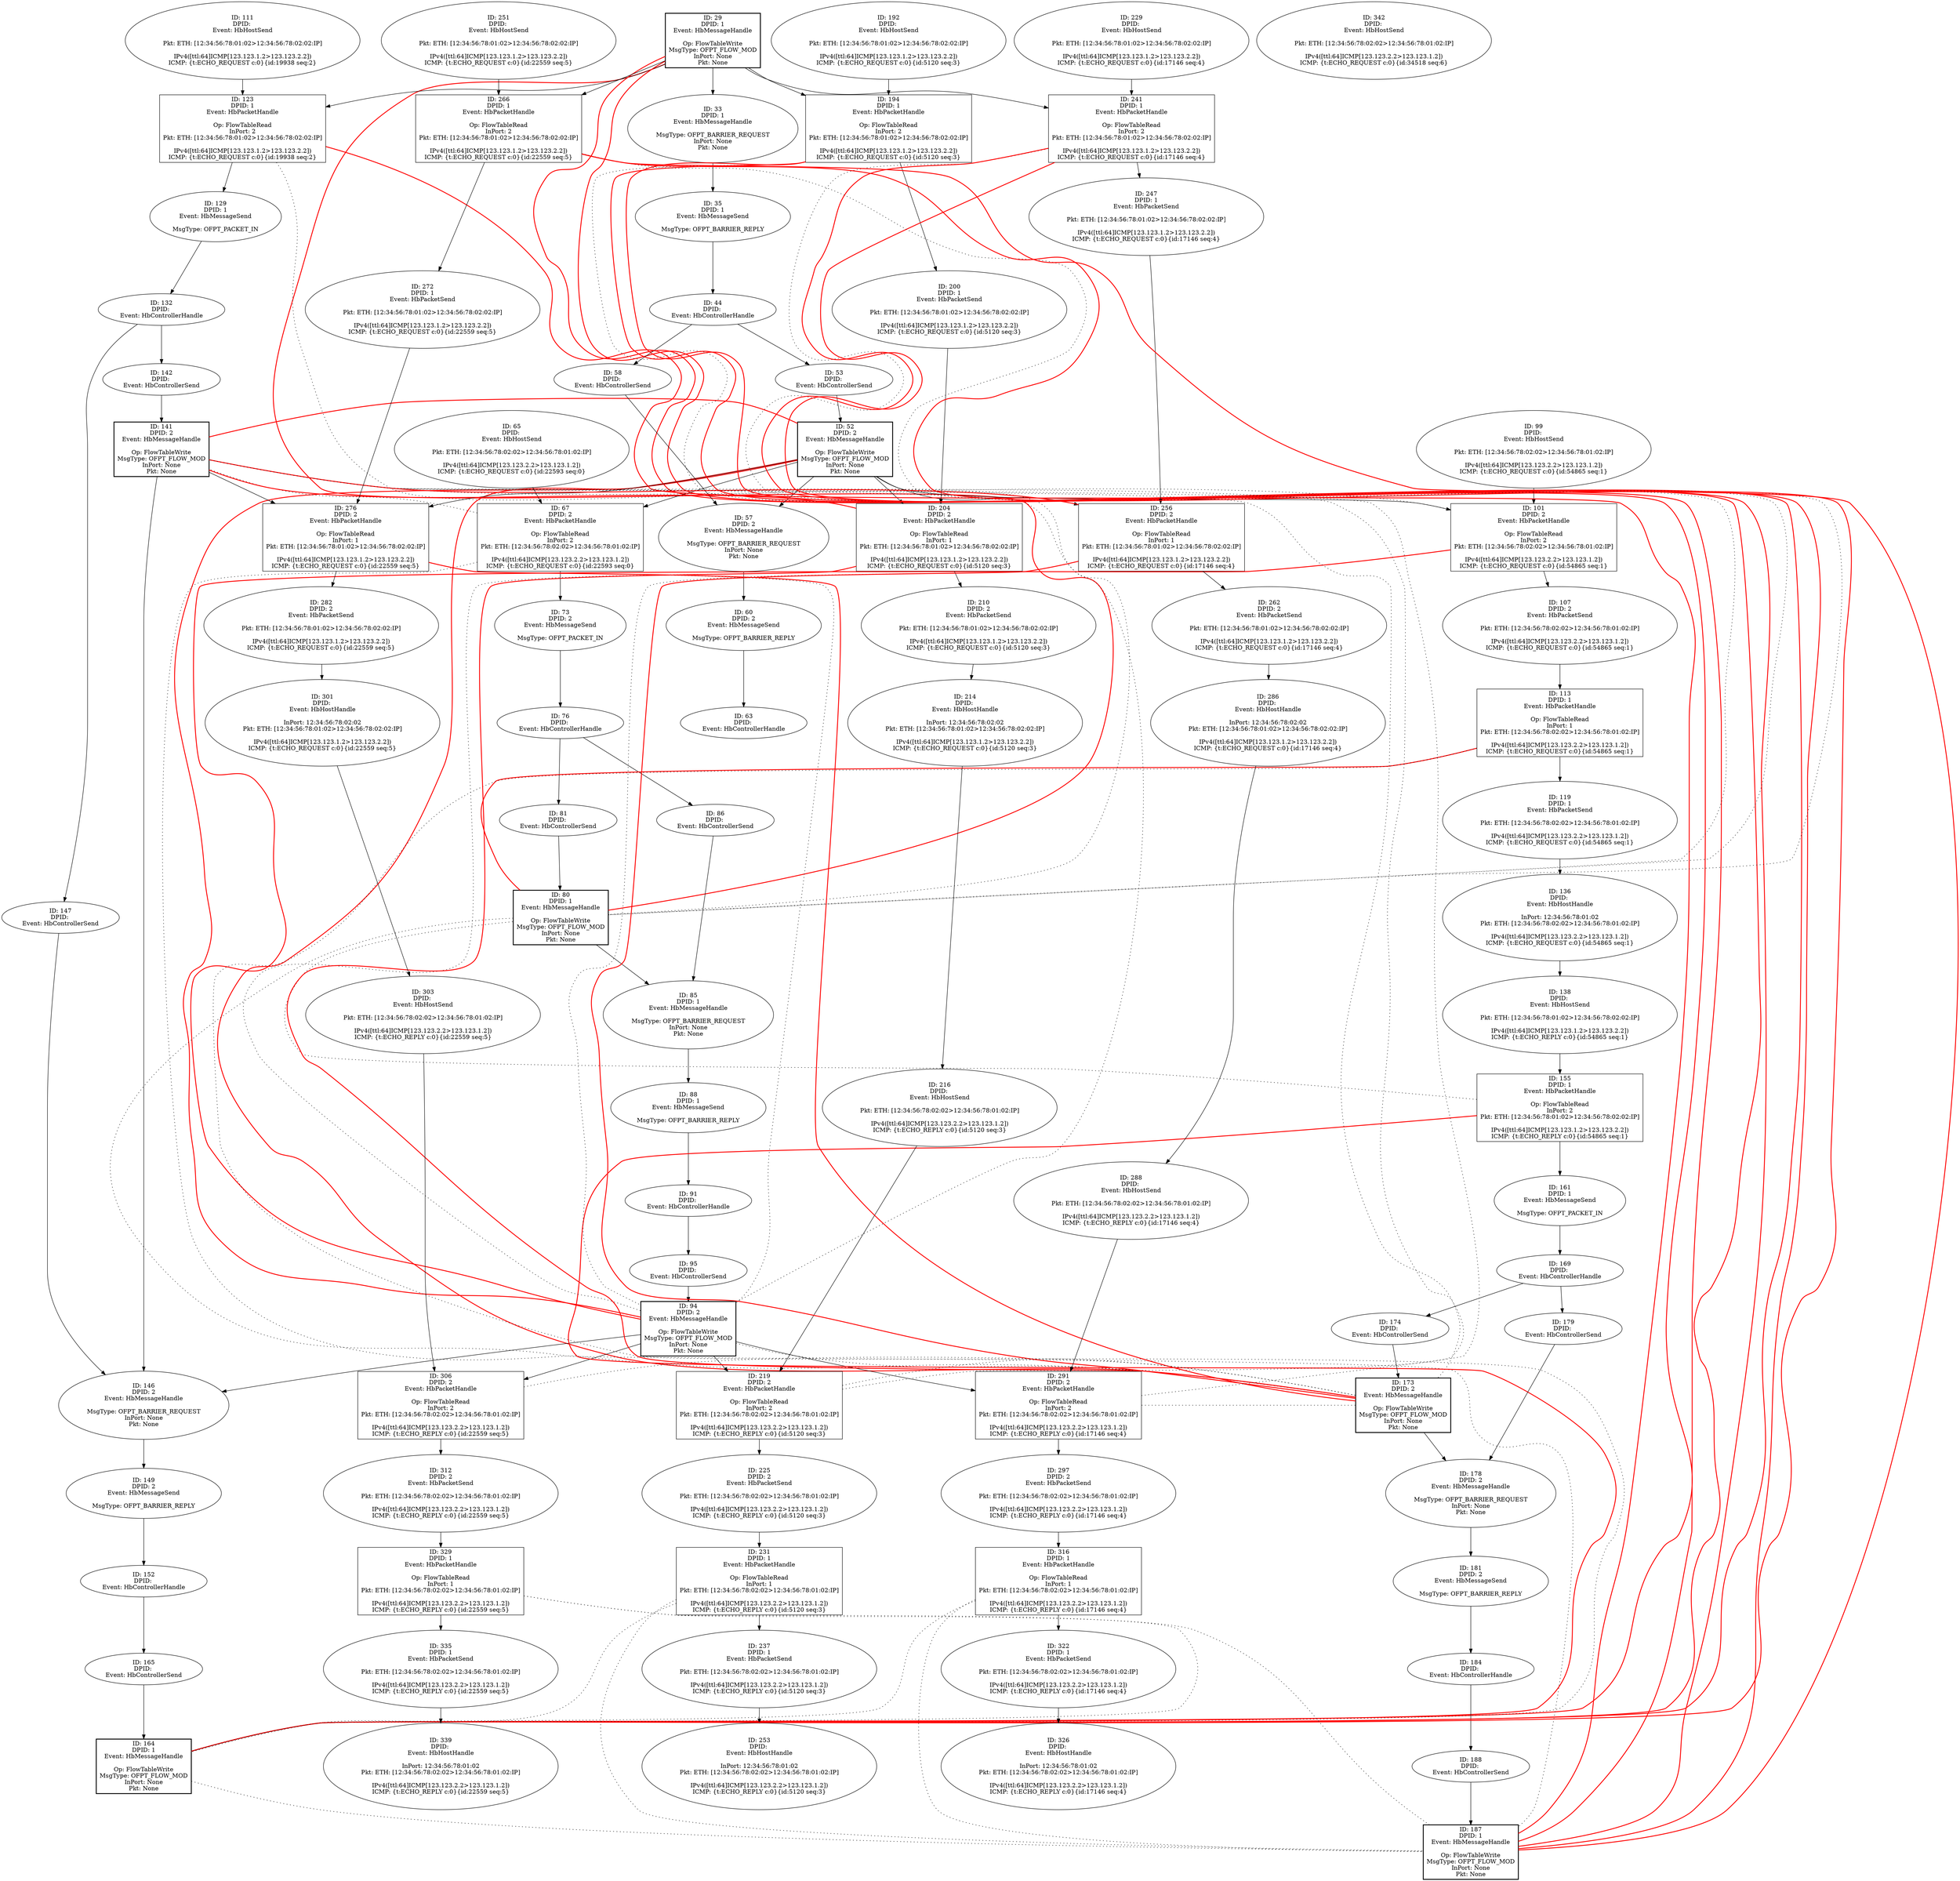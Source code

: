 digraph G {
29 [label="ID: 29\nDPID: 1\nEvent: HbMessageHandle\n
Op: FlowTableWrite
MsgType: OFPT_FLOW_MOD
InPort: None
Pkt: None"] [shape=box style="bold"];
33 [label="ID: 33\nDPID: 1\nEvent: HbMessageHandle\n
MsgType: OFPT_BARRIER_REQUEST
InPort: None
Pkt: None"] ;
35 [label="ID: 35\nDPID: 1\nEvent: HbMessageSend\n
MsgType: OFPT_BARRIER_REPLY"] ;
44 [label="ID: 44\nDPID: \nEvent: HbControllerHandle\n"] ;
52 [label="ID: 52\nDPID: 2\nEvent: HbMessageHandle\n
Op: FlowTableWrite
MsgType: OFPT_FLOW_MOD
InPort: None
Pkt: None"] [shape=box style="bold"];
53 [label="ID: 53\nDPID: \nEvent: HbControllerSend\n"] ;
57 [label="ID: 57\nDPID: 2\nEvent: HbMessageHandle\n
MsgType: OFPT_BARRIER_REQUEST
InPort: None
Pkt: None"] ;
58 [label="ID: 58\nDPID: \nEvent: HbControllerSend\n"] ;
60 [label="ID: 60\nDPID: 2\nEvent: HbMessageSend\n
MsgType: OFPT_BARRIER_REPLY"] ;
63 [label="ID: 63\nDPID: \nEvent: HbControllerHandle\n"] ;
65 [label="ID: 65\nDPID: \nEvent: HbHostSend\n
Pkt: ETH: [12:34:56:78:02:02>12:34:56:78:01:02:IP]\n\nIPv4([ttl:64]ICMP[123.123.2.2>123.123.1.2])\nICMP: {t:ECHO_REQUEST c:0}{id:22593 seq:0}"] ;
67 [label="ID: 67\nDPID: 2\nEvent: HbPacketHandle\n
Op: FlowTableRead
InPort: 2
Pkt: ETH: [12:34:56:78:02:02>12:34:56:78:01:02:IP]\n\nIPv4([ttl:64]ICMP[123.123.2.2>123.123.1.2])\nICMP: {t:ECHO_REQUEST c:0}{id:22593 seq:0}"] [shape="box"];
73 [label="ID: 73\nDPID: 2\nEvent: HbMessageSend\n
MsgType: OFPT_PACKET_IN"] ;
76 [label="ID: 76\nDPID: \nEvent: HbControllerHandle\n"] ;
80 [label="ID: 80\nDPID: 1\nEvent: HbMessageHandle\n
Op: FlowTableWrite
MsgType: OFPT_FLOW_MOD
InPort: None
Pkt: None"] [shape=box style="bold"];
81 [label="ID: 81\nDPID: \nEvent: HbControllerSend\n"] ;
85 [label="ID: 85\nDPID: 1\nEvent: HbMessageHandle\n
MsgType: OFPT_BARRIER_REQUEST
InPort: None
Pkt: None"] ;
86 [label="ID: 86\nDPID: \nEvent: HbControllerSend\n"] ;
88 [label="ID: 88\nDPID: 1\nEvent: HbMessageSend\n
MsgType: OFPT_BARRIER_REPLY"] ;
91 [label="ID: 91\nDPID: \nEvent: HbControllerHandle\n"] ;
94 [label="ID: 94\nDPID: 2\nEvent: HbMessageHandle\n
Op: FlowTableWrite
MsgType: OFPT_FLOW_MOD
InPort: None
Pkt: None"] [shape=box style="bold"];
95 [label="ID: 95\nDPID: \nEvent: HbControllerSend\n"] ;
99 [label="ID: 99\nDPID: \nEvent: HbHostSend\n
Pkt: ETH: [12:34:56:78:02:02>12:34:56:78:01:02:IP]\n\nIPv4([ttl:64]ICMP[123.123.2.2>123.123.1.2])\nICMP: {t:ECHO_REQUEST c:0}{id:54865 seq:1}"] ;
101 [label="ID: 101\nDPID: 2\nEvent: HbPacketHandle\n
Op: FlowTableRead
InPort: 2
Pkt: ETH: [12:34:56:78:02:02>12:34:56:78:01:02:IP]\n\nIPv4([ttl:64]ICMP[123.123.2.2>123.123.1.2])\nICMP: {t:ECHO_REQUEST c:0}{id:54865 seq:1}"] [shape="box"];
107 [label="ID: 107\nDPID: 2\nEvent: HbPacketSend\n
Pkt: ETH: [12:34:56:78:02:02>12:34:56:78:01:02:IP]\n\nIPv4([ttl:64]ICMP[123.123.2.2>123.123.1.2])\nICMP: {t:ECHO_REQUEST c:0}{id:54865 seq:1}"] ;
111 [label="ID: 111\nDPID: \nEvent: HbHostSend\n
Pkt: ETH: [12:34:56:78:01:02>12:34:56:78:02:02:IP]\n\nIPv4([ttl:64]ICMP[123.123.1.2>123.123.2.2])\nICMP: {t:ECHO_REQUEST c:0}{id:19938 seq:2}"] ;
113 [label="ID: 113\nDPID: 1\nEvent: HbPacketHandle\n
Op: FlowTableRead
InPort: 1
Pkt: ETH: [12:34:56:78:02:02>12:34:56:78:01:02:IP]\n\nIPv4([ttl:64]ICMP[123.123.2.2>123.123.1.2])\nICMP: {t:ECHO_REQUEST c:0}{id:54865 seq:1}"] [shape="box"];
119 [label="ID: 119\nDPID: 1\nEvent: HbPacketSend\n
Pkt: ETH: [12:34:56:78:02:02>12:34:56:78:01:02:IP]\n\nIPv4([ttl:64]ICMP[123.123.2.2>123.123.1.2])\nICMP: {t:ECHO_REQUEST c:0}{id:54865 seq:1}"] ;
123 [label="ID: 123\nDPID: 1\nEvent: HbPacketHandle\n
Op: FlowTableRead
InPort: 2
Pkt: ETH: [12:34:56:78:01:02>12:34:56:78:02:02:IP]\n\nIPv4([ttl:64]ICMP[123.123.1.2>123.123.2.2])\nICMP: {t:ECHO_REQUEST c:0}{id:19938 seq:2}"] [shape="box"];
129 [label="ID: 129\nDPID: 1\nEvent: HbMessageSend\n
MsgType: OFPT_PACKET_IN"] ;
132 [label="ID: 132\nDPID: \nEvent: HbControllerHandle\n"] ;
136 [label="ID: 136\nDPID: \nEvent: HbHostHandle\n
InPort: 12:34:56:78:01:02
Pkt: ETH: [12:34:56:78:02:02>12:34:56:78:01:02:IP]\n\nIPv4([ttl:64]ICMP[123.123.2.2>123.123.1.2])\nICMP: {t:ECHO_REQUEST c:0}{id:54865 seq:1}"] ;
138 [label="ID: 138\nDPID: \nEvent: HbHostSend\n
Pkt: ETH: [12:34:56:78:01:02>12:34:56:78:02:02:IP]\n\nIPv4([ttl:64]ICMP[123.123.1.2>123.123.2.2])\nICMP: {t:ECHO_REPLY c:0}{id:54865 seq:1}"] ;
141 [label="ID: 141\nDPID: 2\nEvent: HbMessageHandle\n
Op: FlowTableWrite
MsgType: OFPT_FLOW_MOD
InPort: None
Pkt: None"] [shape=box style="bold"];
142 [label="ID: 142\nDPID: \nEvent: HbControllerSend\n"] ;
146 [label="ID: 146\nDPID: 2\nEvent: HbMessageHandle\n
MsgType: OFPT_BARRIER_REQUEST
InPort: None
Pkt: None"] ;
147 [label="ID: 147\nDPID: \nEvent: HbControllerSend\n"] ;
149 [label="ID: 149\nDPID: 2\nEvent: HbMessageSend\n
MsgType: OFPT_BARRIER_REPLY"] ;
152 [label="ID: 152\nDPID: \nEvent: HbControllerHandle\n"] ;
155 [label="ID: 155\nDPID: 1\nEvent: HbPacketHandle\n
Op: FlowTableRead
InPort: 2
Pkt: ETH: [12:34:56:78:01:02>12:34:56:78:02:02:IP]\n\nIPv4([ttl:64]ICMP[123.123.1.2>123.123.2.2])\nICMP: {t:ECHO_REPLY c:0}{id:54865 seq:1}"] [shape="box"];
161 [label="ID: 161\nDPID: 1\nEvent: HbMessageSend\n
MsgType: OFPT_PACKET_IN"] ;
164 [label="ID: 164\nDPID: 1\nEvent: HbMessageHandle\n
Op: FlowTableWrite
MsgType: OFPT_FLOW_MOD
InPort: None
Pkt: None"] [shape=box style="bold"];
165 [label="ID: 165\nDPID: \nEvent: HbControllerSend\n"] ;
169 [label="ID: 169\nDPID: \nEvent: HbControllerHandle\n"] ;
173 [label="ID: 173\nDPID: 2\nEvent: HbMessageHandle\n
Op: FlowTableWrite
MsgType: OFPT_FLOW_MOD
InPort: None
Pkt: None"] [shape=box style="bold"];
174 [label="ID: 174\nDPID: \nEvent: HbControllerSend\n"] ;
178 [label="ID: 178\nDPID: 2\nEvent: HbMessageHandle\n
MsgType: OFPT_BARRIER_REQUEST
InPort: None
Pkt: None"] ;
179 [label="ID: 179\nDPID: \nEvent: HbControllerSend\n"] ;
181 [label="ID: 181\nDPID: 2\nEvent: HbMessageSend\n
MsgType: OFPT_BARRIER_REPLY"] ;
184 [label="ID: 184\nDPID: \nEvent: HbControllerHandle\n"] ;
187 [label="ID: 187\nDPID: 1\nEvent: HbMessageHandle\n
Op: FlowTableWrite
MsgType: OFPT_FLOW_MOD
InPort: None
Pkt: None"] [shape=box style="bold"];
188 [label="ID: 188\nDPID: \nEvent: HbControllerSend\n"] ;
192 [label="ID: 192\nDPID: \nEvent: HbHostSend\n
Pkt: ETH: [12:34:56:78:01:02>12:34:56:78:02:02:IP]\n\nIPv4([ttl:64]ICMP[123.123.1.2>123.123.2.2])\nICMP: {t:ECHO_REQUEST c:0}{id:5120 seq:3}"] ;
194 [label="ID: 194\nDPID: 1\nEvent: HbPacketHandle\n
Op: FlowTableRead
InPort: 2
Pkt: ETH: [12:34:56:78:01:02>12:34:56:78:02:02:IP]\n\nIPv4([ttl:64]ICMP[123.123.1.2>123.123.2.2])\nICMP: {t:ECHO_REQUEST c:0}{id:5120 seq:3}"] [shape="box"];
200 [label="ID: 200\nDPID: 1\nEvent: HbPacketSend\n
Pkt: ETH: [12:34:56:78:01:02>12:34:56:78:02:02:IP]\n\nIPv4([ttl:64]ICMP[123.123.1.2>123.123.2.2])\nICMP: {t:ECHO_REQUEST c:0}{id:5120 seq:3}"] ;
204 [label="ID: 204\nDPID: 2\nEvent: HbPacketHandle\n
Op: FlowTableRead
InPort: 1
Pkt: ETH: [12:34:56:78:01:02>12:34:56:78:02:02:IP]\n\nIPv4([ttl:64]ICMP[123.123.1.2>123.123.2.2])\nICMP: {t:ECHO_REQUEST c:0}{id:5120 seq:3}"] [shape="box"];
210 [label="ID: 210\nDPID: 2\nEvent: HbPacketSend\n
Pkt: ETH: [12:34:56:78:01:02>12:34:56:78:02:02:IP]\n\nIPv4([ttl:64]ICMP[123.123.1.2>123.123.2.2])\nICMP: {t:ECHO_REQUEST c:0}{id:5120 seq:3}"] ;
214 [label="ID: 214\nDPID: \nEvent: HbHostHandle\n
InPort: 12:34:56:78:02:02
Pkt: ETH: [12:34:56:78:01:02>12:34:56:78:02:02:IP]\n\nIPv4([ttl:64]ICMP[123.123.1.2>123.123.2.2])\nICMP: {t:ECHO_REQUEST c:0}{id:5120 seq:3}"] ;
216 [label="ID: 216\nDPID: \nEvent: HbHostSend\n
Pkt: ETH: [12:34:56:78:02:02>12:34:56:78:01:02:IP]\n\nIPv4([ttl:64]ICMP[123.123.2.2>123.123.1.2])\nICMP: {t:ECHO_REPLY c:0}{id:5120 seq:3}"] ;
219 [label="ID: 219\nDPID: 2\nEvent: HbPacketHandle\n
Op: FlowTableRead
InPort: 2
Pkt: ETH: [12:34:56:78:02:02>12:34:56:78:01:02:IP]\n\nIPv4([ttl:64]ICMP[123.123.2.2>123.123.1.2])\nICMP: {t:ECHO_REPLY c:0}{id:5120 seq:3}"] [shape="box"];
225 [label="ID: 225\nDPID: 2\nEvent: HbPacketSend\n
Pkt: ETH: [12:34:56:78:02:02>12:34:56:78:01:02:IP]\n\nIPv4([ttl:64]ICMP[123.123.2.2>123.123.1.2])\nICMP: {t:ECHO_REPLY c:0}{id:5120 seq:3}"] ;
229 [label="ID: 229\nDPID: \nEvent: HbHostSend\n
Pkt: ETH: [12:34:56:78:01:02>12:34:56:78:02:02:IP]\n\nIPv4([ttl:64]ICMP[123.123.1.2>123.123.2.2])\nICMP: {t:ECHO_REQUEST c:0}{id:17146 seq:4}"] ;
231 [label="ID: 231\nDPID: 1\nEvent: HbPacketHandle\n
Op: FlowTableRead
InPort: 1
Pkt: ETH: [12:34:56:78:02:02>12:34:56:78:01:02:IP]\n\nIPv4([ttl:64]ICMP[123.123.2.2>123.123.1.2])\nICMP: {t:ECHO_REPLY c:0}{id:5120 seq:3}"] [shape="box"];
237 [label="ID: 237\nDPID: 1\nEvent: HbPacketSend\n
Pkt: ETH: [12:34:56:78:02:02>12:34:56:78:01:02:IP]\n\nIPv4([ttl:64]ICMP[123.123.2.2>123.123.1.2])\nICMP: {t:ECHO_REPLY c:0}{id:5120 seq:3}"] ;
241 [label="ID: 241\nDPID: 1\nEvent: HbPacketHandle\n
Op: FlowTableRead
InPort: 2
Pkt: ETH: [12:34:56:78:01:02>12:34:56:78:02:02:IP]\n\nIPv4([ttl:64]ICMP[123.123.1.2>123.123.2.2])\nICMP: {t:ECHO_REQUEST c:0}{id:17146 seq:4}"] [shape="box"];
247 [label="ID: 247\nDPID: 1\nEvent: HbPacketSend\n
Pkt: ETH: [12:34:56:78:01:02>12:34:56:78:02:02:IP]\n\nIPv4([ttl:64]ICMP[123.123.1.2>123.123.2.2])\nICMP: {t:ECHO_REQUEST c:0}{id:17146 seq:4}"] ;
251 [label="ID: 251\nDPID: \nEvent: HbHostSend\n
Pkt: ETH: [12:34:56:78:01:02>12:34:56:78:02:02:IP]\n\nIPv4([ttl:64]ICMP[123.123.1.2>123.123.2.2])\nICMP: {t:ECHO_REQUEST c:0}{id:22559 seq:5}"] ;
253 [label="ID: 253\nDPID: \nEvent: HbHostHandle\n
InPort: 12:34:56:78:01:02
Pkt: ETH: [12:34:56:78:02:02>12:34:56:78:01:02:IP]\n\nIPv4([ttl:64]ICMP[123.123.2.2>123.123.1.2])\nICMP: {t:ECHO_REPLY c:0}{id:5120 seq:3}"] ;
256 [label="ID: 256\nDPID: 2\nEvent: HbPacketHandle\n
Op: FlowTableRead
InPort: 1
Pkt: ETH: [12:34:56:78:01:02>12:34:56:78:02:02:IP]\n\nIPv4([ttl:64]ICMP[123.123.1.2>123.123.2.2])\nICMP: {t:ECHO_REQUEST c:0}{id:17146 seq:4}"] [shape="box"];
262 [label="ID: 262\nDPID: 2\nEvent: HbPacketSend\n
Pkt: ETH: [12:34:56:78:01:02>12:34:56:78:02:02:IP]\n\nIPv4([ttl:64]ICMP[123.123.1.2>123.123.2.2])\nICMP: {t:ECHO_REQUEST c:0}{id:17146 seq:4}"] ;
266 [label="ID: 266\nDPID: 1\nEvent: HbPacketHandle\n
Op: FlowTableRead
InPort: 2
Pkt: ETH: [12:34:56:78:01:02>12:34:56:78:02:02:IP]\n\nIPv4([ttl:64]ICMP[123.123.1.2>123.123.2.2])\nICMP: {t:ECHO_REQUEST c:0}{id:22559 seq:5}"] [shape="box"];
272 [label="ID: 272\nDPID: 1\nEvent: HbPacketSend\n
Pkt: ETH: [12:34:56:78:01:02>12:34:56:78:02:02:IP]\n\nIPv4([ttl:64]ICMP[123.123.1.2>123.123.2.2])\nICMP: {t:ECHO_REQUEST c:0}{id:22559 seq:5}"] ;
276 [label="ID: 276\nDPID: 2\nEvent: HbPacketHandle\n
Op: FlowTableRead
InPort: 1
Pkt: ETH: [12:34:56:78:01:02>12:34:56:78:02:02:IP]\n\nIPv4([ttl:64]ICMP[123.123.1.2>123.123.2.2])\nICMP: {t:ECHO_REQUEST c:0}{id:22559 seq:5}"] [shape="box"];
282 [label="ID: 282\nDPID: 2\nEvent: HbPacketSend\n
Pkt: ETH: [12:34:56:78:01:02>12:34:56:78:02:02:IP]\n\nIPv4([ttl:64]ICMP[123.123.1.2>123.123.2.2])\nICMP: {t:ECHO_REQUEST c:0}{id:22559 seq:5}"] ;
286 [label="ID: 286\nDPID: \nEvent: HbHostHandle\n
InPort: 12:34:56:78:02:02
Pkt: ETH: [12:34:56:78:01:02>12:34:56:78:02:02:IP]\n\nIPv4([ttl:64]ICMP[123.123.1.2>123.123.2.2])\nICMP: {t:ECHO_REQUEST c:0}{id:17146 seq:4}"] ;
288 [label="ID: 288\nDPID: \nEvent: HbHostSend\n
Pkt: ETH: [12:34:56:78:02:02>12:34:56:78:01:02:IP]\n\nIPv4([ttl:64]ICMP[123.123.2.2>123.123.1.2])\nICMP: {t:ECHO_REPLY c:0}{id:17146 seq:4}"] ;
291 [label="ID: 291\nDPID: 2\nEvent: HbPacketHandle\n
Op: FlowTableRead
InPort: 2
Pkt: ETH: [12:34:56:78:02:02>12:34:56:78:01:02:IP]\n\nIPv4([ttl:64]ICMP[123.123.2.2>123.123.1.2])\nICMP: {t:ECHO_REPLY c:0}{id:17146 seq:4}"] [shape="box"];
297 [label="ID: 297\nDPID: 2\nEvent: HbPacketSend\n
Pkt: ETH: [12:34:56:78:02:02>12:34:56:78:01:02:IP]\n\nIPv4([ttl:64]ICMP[123.123.2.2>123.123.1.2])\nICMP: {t:ECHO_REPLY c:0}{id:17146 seq:4}"] ;
301 [label="ID: 301\nDPID: \nEvent: HbHostHandle\n
InPort: 12:34:56:78:02:02
Pkt: ETH: [12:34:56:78:01:02>12:34:56:78:02:02:IP]\n\nIPv4([ttl:64]ICMP[123.123.1.2>123.123.2.2])\nICMP: {t:ECHO_REQUEST c:0}{id:22559 seq:5}"] ;
303 [label="ID: 303\nDPID: \nEvent: HbHostSend\n
Pkt: ETH: [12:34:56:78:02:02>12:34:56:78:01:02:IP]\n\nIPv4([ttl:64]ICMP[123.123.2.2>123.123.1.2])\nICMP: {t:ECHO_REPLY c:0}{id:22559 seq:5}"] ;
306 [label="ID: 306\nDPID: 2\nEvent: HbPacketHandle\n
Op: FlowTableRead
InPort: 2
Pkt: ETH: [12:34:56:78:02:02>12:34:56:78:01:02:IP]\n\nIPv4([ttl:64]ICMP[123.123.2.2>123.123.1.2])\nICMP: {t:ECHO_REPLY c:0}{id:22559 seq:5}"] [shape="box"];
312 [label="ID: 312\nDPID: 2\nEvent: HbPacketSend\n
Pkt: ETH: [12:34:56:78:02:02>12:34:56:78:01:02:IP]\n\nIPv4([ttl:64]ICMP[123.123.2.2>123.123.1.2])\nICMP: {t:ECHO_REPLY c:0}{id:22559 seq:5}"] ;
316 [label="ID: 316\nDPID: 1\nEvent: HbPacketHandle\n
Op: FlowTableRead
InPort: 1
Pkt: ETH: [12:34:56:78:02:02>12:34:56:78:01:02:IP]\n\nIPv4([ttl:64]ICMP[123.123.2.2>123.123.1.2])\nICMP: {t:ECHO_REPLY c:0}{id:17146 seq:4}"] [shape="box"];
322 [label="ID: 322\nDPID: 1\nEvent: HbPacketSend\n
Pkt: ETH: [12:34:56:78:02:02>12:34:56:78:01:02:IP]\n\nIPv4([ttl:64]ICMP[123.123.2.2>123.123.1.2])\nICMP: {t:ECHO_REPLY c:0}{id:17146 seq:4}"] ;
326 [label="ID: 326\nDPID: \nEvent: HbHostHandle\n
InPort: 12:34:56:78:01:02
Pkt: ETH: [12:34:56:78:02:02>12:34:56:78:01:02:IP]\n\nIPv4([ttl:64]ICMP[123.123.2.2>123.123.1.2])\nICMP: {t:ECHO_REPLY c:0}{id:17146 seq:4}"] ;
329 [label="ID: 329\nDPID: 1\nEvent: HbPacketHandle\n
Op: FlowTableRead
InPort: 1
Pkt: ETH: [12:34:56:78:02:02>12:34:56:78:01:02:IP]\n\nIPv4([ttl:64]ICMP[123.123.2.2>123.123.1.2])\nICMP: {t:ECHO_REPLY c:0}{id:22559 seq:5}"] [shape="box"];
335 [label="ID: 335\nDPID: 1\nEvent: HbPacketSend\n
Pkt: ETH: [12:34:56:78:02:02>12:34:56:78:01:02:IP]\n\nIPv4([ttl:64]ICMP[123.123.2.2>123.123.1.2])\nICMP: {t:ECHO_REPLY c:0}{id:22559 seq:5}"] ;
339 [label="ID: 339\nDPID: \nEvent: HbHostHandle\n
InPort: 12:34:56:78:01:02
Pkt: ETH: [12:34:56:78:02:02>12:34:56:78:01:02:IP]\n\nIPv4([ttl:64]ICMP[123.123.2.2>123.123.1.2])\nICMP: {t:ECHO_REPLY c:0}{id:22559 seq:5}"] ;
342 [label="ID: 342\nDPID: \nEvent: HbHostSend\n
Pkt: ETH: [12:34:56:78:02:02>12:34:56:78:01:02:IP]\n\nIPv4([ttl:64]ICMP[123.123.2.2>123.123.1.2])\nICMP: {t:ECHO_REQUEST c:0}{id:34518 seq:6}"] ;
    312 -> 329;
    88 -> 91;
    91 -> 95;
    146 -> 149;
    113 -> 119;
    132 -> 142;
    262 -> 286;
    147 -> 146;
    141 -> 146;
    94 -> 146;
    85 -> 88;
    155 -> 161;
    152 -> 165;
    219 -> 225;
    29 -> 123;
    111 -> 123;
    52 -> 276;
    272 -> 276;
    141 -> 276;
    169 -> 174;
    132 -> 147;
    29 -> 241;
    229 -> 241;
    256 -> 262;
    138 -> 155;
    149 -> 152;
    161 -> 169;
    276 -> 282;
    322 -> 326;
    214 -> 216;
    335 -> 339;
    188 -> 187;
    99 -> 101;
    52 -> 101;
    129 -> 132;
    95 -> 94;
    119 -> 136;
    174 -> 173;
    169 -> 179;
    123 -> 129;
    101 -> 107;
    286 -> 288;
    184 -> 188;
    181 -> 184;
    178 -> 181;
    266 -> 272;
    225 -> 231;
    165 -> 164;
    136 -> 138;
    52 -> 67;
    65 -> 67;
    210 -> 214;
    142 -> 141;
    303 -> 306;
    94 -> 306;
    52 -> 204;
    200 -> 204;
    44 -> 53;
    29 -> 33;
    291 -> 297;
    194 -> 200;
    282 -> 301;
    29 -> 194;
    192 -> 194;
    329 -> 335;
    306 -> 312;
    107 -> 113;
    297 -> 316;
    241 -> 247;
    288 -> 291;
    94 -> 291;
    67 -> 73;
    316 -> 322;
    73 -> 76;
    76 -> 81;
    60 -> 63;
    35 -> 44;
    44 -> 58;
    53 -> 52;
    81 -> 80;
    251 -> 266;
    29 -> 266;
    237 -> 253;
    33 -> 35;
    216 -> 219;
    94 -> 219;
    231 -> 237;
    52 -> 57;
    58 -> 57;
    204 -> 210;
    173 -> 178;
    179 -> 178;
    57 -> 60;
    76 -> 86;
    301 -> 303;
    52 -> 256;
    247 -> 256;
    86 -> 85;
    80 -> 85;
edge[constraint=false arrowhead="none"];
    80 -> 187 [style="dotted"];
    94 -> 141 [style="dotted"];
    94 -> 173 [style="dotted"];
    141 -> 173 [style="dotted"];
    164 -> 187 [style="dotted"];
    67 -> 141 [style="dotted"];
    67 -> 173 [style="dotted"];
    101 -> 141 [style="dotted"];
    113 -> 164 [style="dotted"];
    123 -> 80 [style="dotted"];
    155 -> 80 [style="dotted"];
    194 -> 80 [style="dotted"];
    204 -> 94 [style="dotted"];
    219 -> 141 [style="dotted"];
    219 -> 173 [style="dotted"];
    231 -> 164 [style="dotted"];
    231 -> 187 [style="dotted"];
    241 -> 80 [style="dotted"];
    256 -> 94 [style="dotted"];
    266 -> 80 [style="dotted"];
    276 -> 94 [style="dotted"];
    291 -> 141 [style="dotted"];
    291 -> 173 [style="dotted"];
    306 -> 173 [style="dotted"];
    316 -> 164 [style="dotted"];
    316 -> 187 [style="dotted"];
    329 -> 164 [style="dotted"];
    329 -> 187 [style="dotted"];
    29 -> 80 [style="bold", color="red"];
    29 -> 164 [style="bold", color="red"];
    29 -> 187 [style="bold", color="red"];
    52 -> 94 [style="bold", color="red"];
    52 -> 141 [style="bold", color="red"];
    52 -> 173 [style="bold", color="red"];
    101 -> 94 [style="bold", color="red"];
    113 -> 80 [style="bold", color="red"];
    123 -> 187 [style="bold", color="red"];
    155 -> 164 [style="bold", color="red"];
    194 -> 164 [style="bold", color="red"];
    194 -> 187 [style="bold", color="red"];
    204 -> 141 [style="bold", color="red"];
    204 -> 173 [style="bold", color="red"];
    241 -> 164 [style="bold", color="red"];
    241 -> 187 [style="bold", color="red"];
    256 -> 141 [style="bold", color="red"];
    256 -> 173 [style="bold", color="red"];
    266 -> 164 [style="bold", color="red"];
    266 -> 187 [style="bold", color="red"];
    276 -> 173 [style="bold", color="red"];
}
